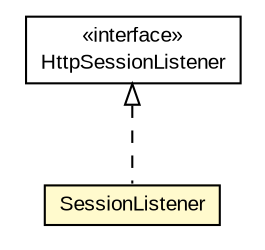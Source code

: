 #!/usr/local/bin/dot
#
# Class diagram 
# Generated by UMLGraph version R5_6-24-gf6e263 (http://www.umlgraph.org/)
#

digraph G {
	edge [fontname="arial",fontsize=10,labelfontname="arial",labelfontsize=10];
	node [fontname="arial",fontsize=10,shape=plaintext];
	nodesep=0.25;
	ranksep=0.5;
	// net.trajano.auth.sample.SessionListener
	c3 [label=<<table title="net.trajano.auth.sample.SessionListener" border="0" cellborder="1" cellspacing="0" cellpadding="2" port="p" bgcolor="lemonChiffon" href="./SessionListener.html">
		<tr><td><table border="0" cellspacing="0" cellpadding="1">
<tr><td align="center" balign="center"> SessionListener </td></tr>
		</table></td></tr>
		</table>>, URL="./SessionListener.html", fontname="arial", fontcolor="black", fontsize=10.0];
	//net.trajano.auth.sample.SessionListener implements javax.servlet.http.HttpSessionListener
	c5:p -> c3:p [dir=back,arrowtail=empty,style=dashed];
	// javax.servlet.http.HttpSessionListener
	c5 [label=<<table title="javax.servlet.http.HttpSessionListener" border="0" cellborder="1" cellspacing="0" cellpadding="2" port="p" href="http://java.sun.com/j2se/1.4.2/docs/api/javax/servlet/http/HttpSessionListener.html">
		<tr><td><table border="0" cellspacing="0" cellpadding="1">
<tr><td align="center" balign="center"> &#171;interface&#187; </td></tr>
<tr><td align="center" balign="center"> HttpSessionListener </td></tr>
		</table></td></tr>
		</table>>, URL="http://java.sun.com/j2se/1.4.2/docs/api/javax/servlet/http/HttpSessionListener.html", fontname="arial", fontcolor="black", fontsize=10.0];
}

